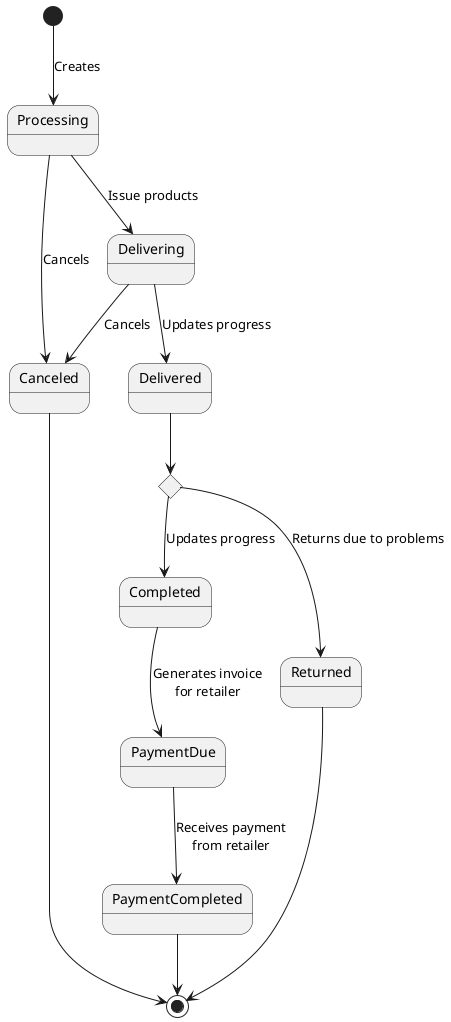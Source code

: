 @startuml sales-order

[*] --> Processing : Creates
Processing --> Canceled : Cancels
Processing --> Delivering : Issue products
Delivering --> Delivered : Updates progress
Delivering --> Canceled : Cancels

state check <<choice>>
Delivered --> check
check --> Completed : Updates progress
check --> Returned : Returns due to problems
Returned --> [*]

Completed --> PaymentDue : Generates invoice\nfor retailer
PaymentDue --> PaymentCompleted : Receives payment\nfrom retailer
PaymentCompleted --> [*]

Canceled --> [*]
@enduml